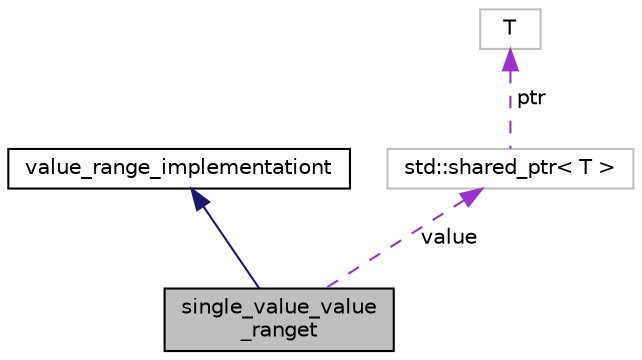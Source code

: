digraph "single_value_value_ranget"
{
 // LATEX_PDF_SIZE
  bgcolor="transparent";
  edge [fontname="Helvetica",fontsize="10",labelfontname="Helvetica",labelfontsize="10"];
  node [fontname="Helvetica",fontsize="10",shape=record];
  Node1 [label="single_value_value\l_ranget",height=0.2,width=0.4,color="black", fillcolor="grey75", style="filled", fontcolor="black",tooltip=" "];
  Node2 -> Node1 [dir="back",color="midnightblue",fontsize="10",style="solid",fontname="Helvetica"];
  Node2 [label="value_range_implementationt",height=0.2,width=0.4,color="black",URL="$classvalue__range__implementationt.html",tooltip=" "];
  Node3 -> Node1 [dir="back",color="darkorchid3",fontsize="10",style="dashed",label=" value" ,fontname="Helvetica"];
  Node3 [label="std::shared_ptr\< T \>",height=0.2,width=0.4,color="grey75",tooltip="STL class."];
  Node4 -> Node3 [dir="back",color="darkorchid3",fontsize="10",style="dashed",label=" ptr" ,fontname="Helvetica"];
  Node4 [label="T",height=0.2,width=0.4,color="grey75",tooltip=" "];
}
